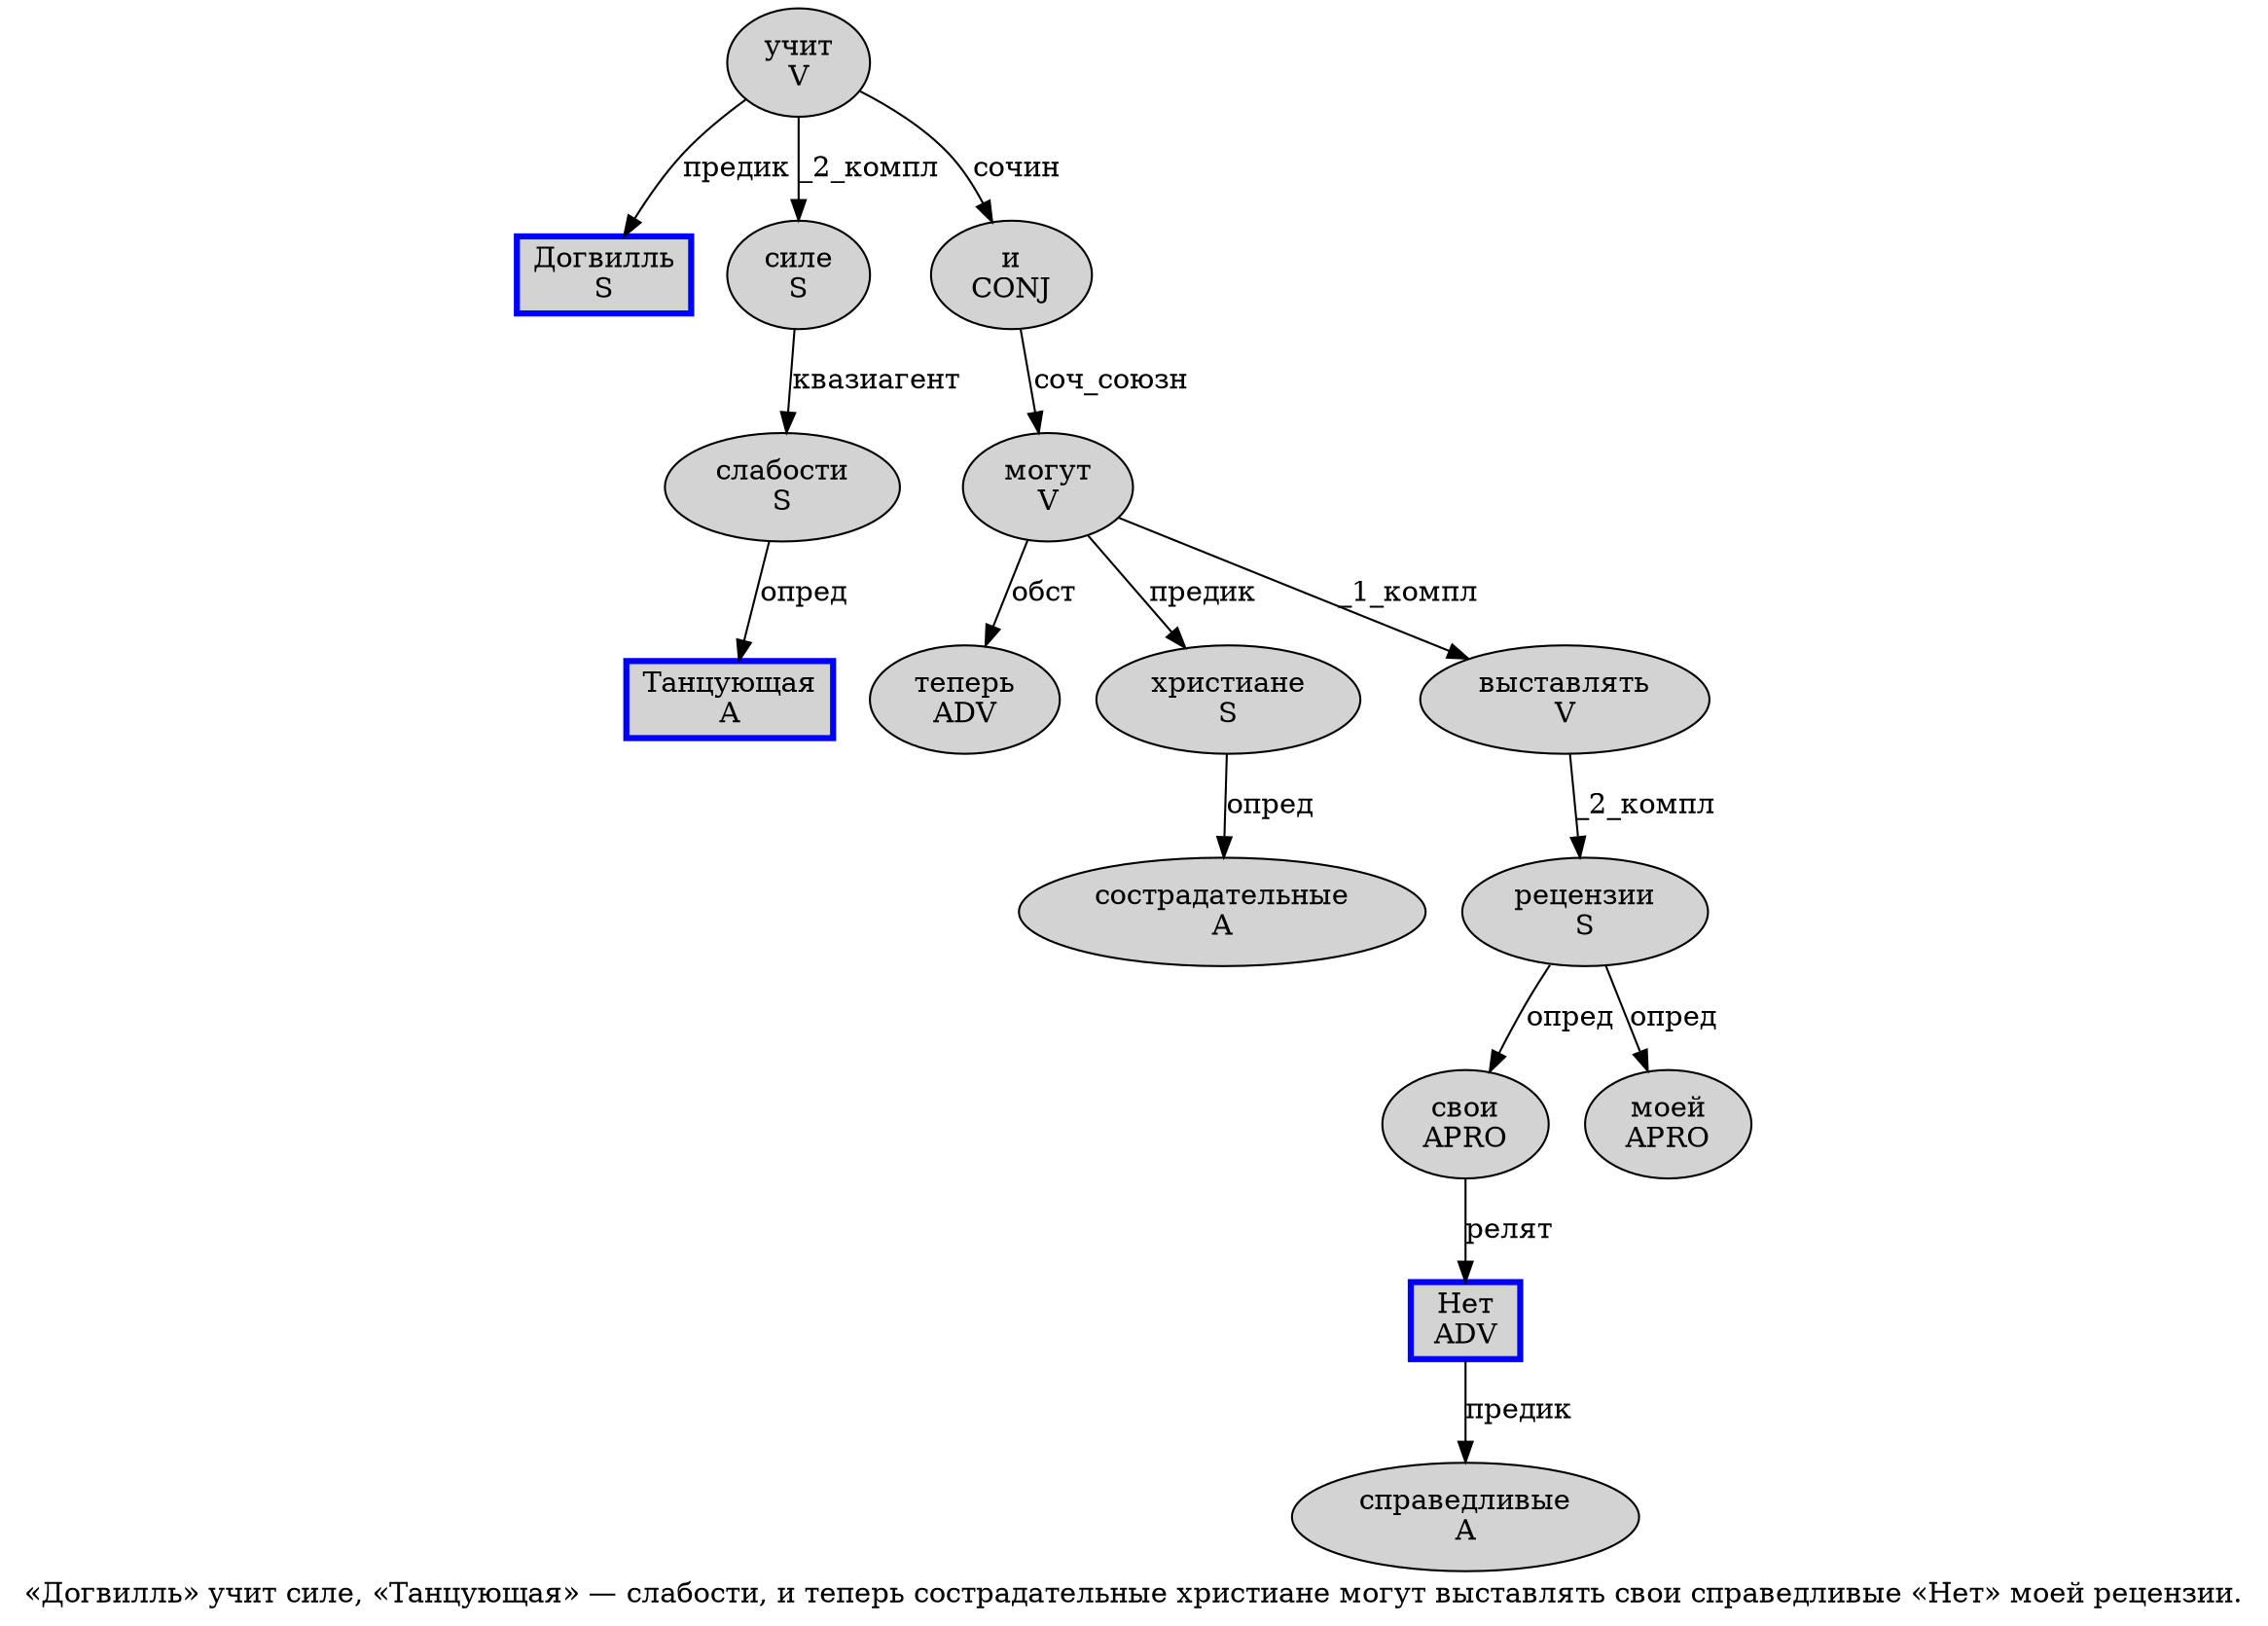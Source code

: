 digraph SENTENCE_620 {
	graph [label="«Догвилль» учит силе, «Танцующая» — слабости, и теперь сострадательные христиане могут выставлять свои справедливые «Нет» моей рецензии."]
	node [style=filled]
		1 [label="Догвилль
S" color=blue fillcolor=lightgray penwidth=3 shape=box]
		3 [label="учит
V" color="" fillcolor=lightgray penwidth=1 shape=ellipse]
		4 [label="силе
S" color="" fillcolor=lightgray penwidth=1 shape=ellipse]
		7 [label="Танцующая
A" color=blue fillcolor=lightgray penwidth=3 shape=box]
		10 [label="слабости
S" color="" fillcolor=lightgray penwidth=1 shape=ellipse]
		12 [label="и
CONJ" color="" fillcolor=lightgray penwidth=1 shape=ellipse]
		13 [label="теперь
ADV" color="" fillcolor=lightgray penwidth=1 shape=ellipse]
		14 [label="сострадательные
A" color="" fillcolor=lightgray penwidth=1 shape=ellipse]
		15 [label="христиане
S" color="" fillcolor=lightgray penwidth=1 shape=ellipse]
		16 [label="могут
V" color="" fillcolor=lightgray penwidth=1 shape=ellipse]
		17 [label="выставлять
V" color="" fillcolor=lightgray penwidth=1 shape=ellipse]
		18 [label="свои
APRO" color="" fillcolor=lightgray penwidth=1 shape=ellipse]
		19 [label="справедливые
A" color="" fillcolor=lightgray penwidth=1 shape=ellipse]
		21 [label="Нет
ADV" color=blue fillcolor=lightgray penwidth=3 shape=box]
		23 [label="моей
APRO" color="" fillcolor=lightgray penwidth=1 shape=ellipse]
		24 [label="рецензии
S" color="" fillcolor=lightgray penwidth=1 shape=ellipse]
			24 -> 18 [label="опред"]
			24 -> 23 [label="опред"]
			3 -> 1 [label="предик"]
			3 -> 4 [label="_2_компл"]
			3 -> 12 [label="сочин"]
			10 -> 7 [label="опред"]
			18 -> 21 [label="релят"]
			21 -> 19 [label="предик"]
			4 -> 10 [label="квазиагент"]
			15 -> 14 [label="опред"]
			17 -> 24 [label="_2_компл"]
			16 -> 13 [label="обст"]
			16 -> 15 [label="предик"]
			16 -> 17 [label="_1_компл"]
			12 -> 16 [label="соч_союзн"]
}